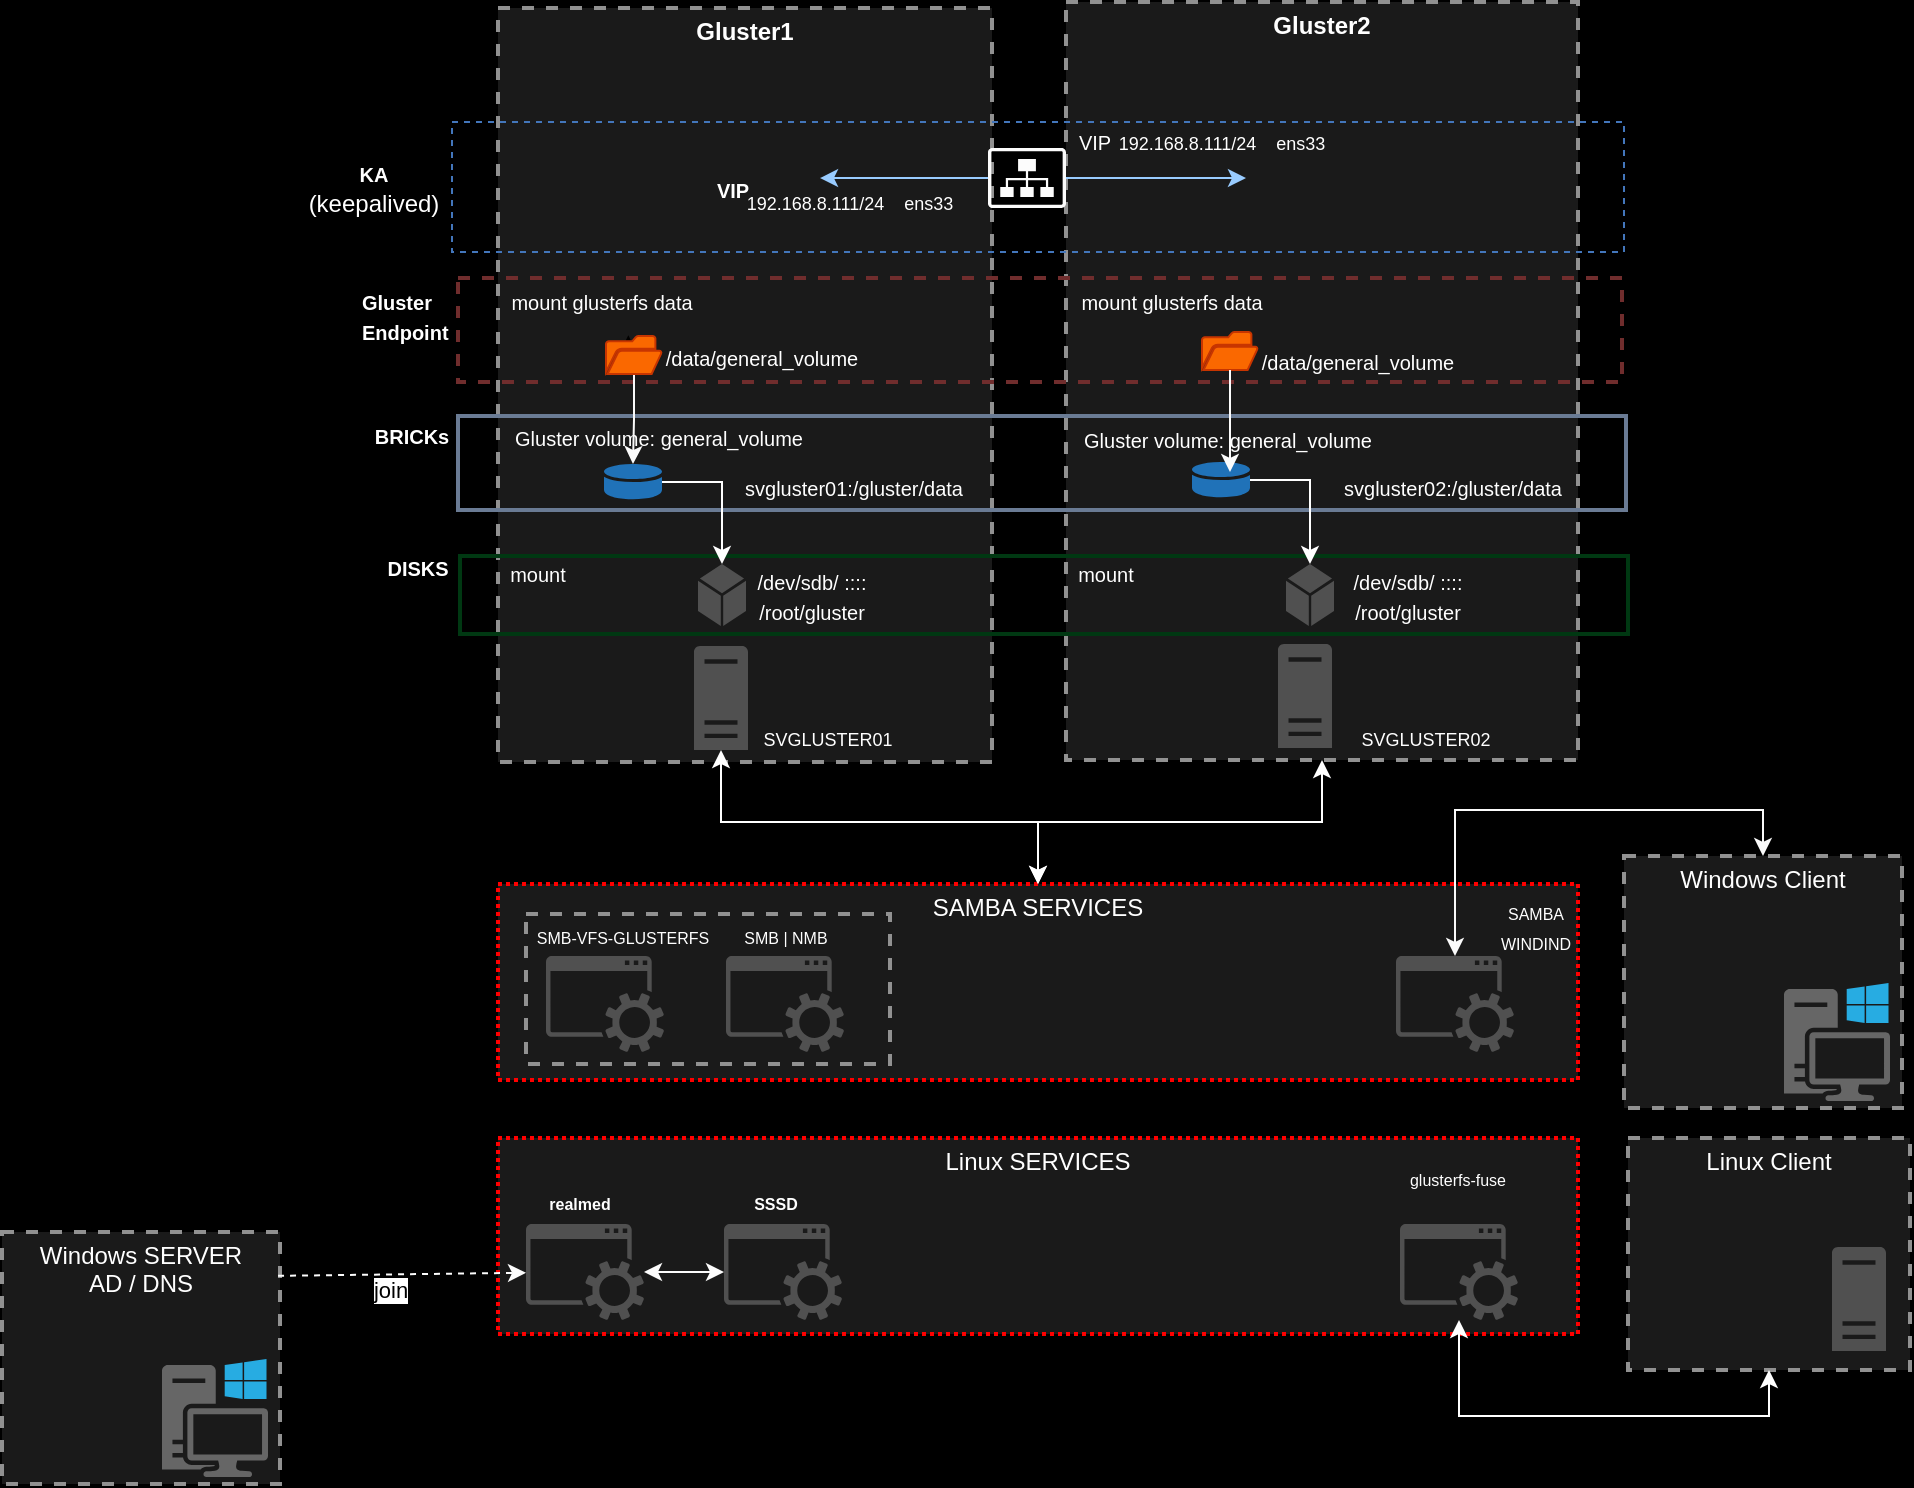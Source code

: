 <mxfile version="21.7.4" type="github">
  <diagram name="Page-1" id="EErB0_9Ms5p8q_dwDp6E">
    <mxGraphModel dx="1258" dy="793" grid="0" gridSize="10" guides="1" tooltips="1" connect="1" arrows="1" fold="1" page="1" pageScale="1" pageWidth="1100" pageHeight="850" background="#000000" math="0" shadow="0">
      <root>
        <mxCell id="0" />
        <mxCell id="1" parent="0" />
        <mxCell id="-cRmm2bhOpHY67rZ3RoN-47" value="&lt;font color=&quot;#ffffff&quot;&gt;Linux SERVICES&lt;/font&gt;" style="fontStyle=0;verticalAlign=top;align=center;spacingTop=-2;fillColor=#1A1A1A;rounded=0;whiteSpace=wrap;html=1;strokeColor=#FF0000;strokeWidth=2;dashed=1;container=1;collapsible=0;expand=0;recursiveResize=0;dashPattern=1 1;" vertex="1" parent="1">
          <mxGeometry x="288" y="597" width="540" height="98" as="geometry" />
        </mxCell>
        <mxCell id="-cRmm2bhOpHY67rZ3RoN-55" value="" style="sketch=0;pointerEvents=1;shadow=0;dashed=0;html=1;strokeColor=none;fillColor=#505050;labelPosition=center;verticalLabelPosition=bottom;verticalAlign=top;outlineConnect=0;align=center;shape=mxgraph.office.concepts.service_application;" vertex="1" parent="-cRmm2bhOpHY67rZ3RoN-47">
          <mxGeometry x="451" y="43" width="59" height="48" as="geometry" />
        </mxCell>
        <mxCell id="-cRmm2bhOpHY67rZ3RoN-56" value="&lt;font color=&quot;#ffffff&quot;&gt;&lt;font style=&quot;font-size: 8px;&quot;&gt;glusterfs-fuse&lt;/font&gt;&lt;br&gt;&lt;/font&gt;" style="text;html=1;strokeColor=none;fillColor=none;align=center;verticalAlign=middle;whiteSpace=wrap;rounded=0;" vertex="1" parent="-cRmm2bhOpHY67rZ3RoN-47">
          <mxGeometry x="450" y="5" width="60" height="30" as="geometry" />
        </mxCell>
        <mxCell id="-cRmm2bhOpHY67rZ3RoN-58" value="" style="sketch=0;pointerEvents=1;shadow=0;dashed=0;html=1;strokeColor=none;fillColor=#505050;labelPosition=center;verticalLabelPosition=bottom;verticalAlign=top;outlineConnect=0;align=center;shape=mxgraph.office.concepts.service_application;" vertex="1" parent="-cRmm2bhOpHY67rZ3RoN-47">
          <mxGeometry x="14" y="43" width="59" height="48" as="geometry" />
        </mxCell>
        <mxCell id="-cRmm2bhOpHY67rZ3RoN-59" value="&lt;font color=&quot;#ffffff&quot;&gt;&lt;font style=&quot;font-size: 8px;&quot;&gt;&lt;b&gt;SSSD&lt;/b&gt;&lt;/font&gt;&lt;br&gt;&lt;/font&gt;" style="text;html=1;strokeColor=none;fillColor=none;align=center;verticalAlign=middle;whiteSpace=wrap;rounded=0;" vertex="1" parent="-cRmm2bhOpHY67rZ3RoN-47">
          <mxGeometry x="109" y="17" width="60" height="30" as="geometry" />
        </mxCell>
        <mxCell id="-cRmm2bhOpHY67rZ3RoN-70" value="&lt;font color=&quot;#ffffff&quot;&gt;&lt;font style=&quot;font-size: 8px;&quot;&gt;&lt;b&gt;realmed&lt;/b&gt;&lt;/font&gt;&lt;br&gt;&lt;/font&gt;" style="text;html=1;strokeColor=none;fillColor=none;align=center;verticalAlign=middle;whiteSpace=wrap;rounded=0;" vertex="1" parent="-cRmm2bhOpHY67rZ3RoN-47">
          <mxGeometry x="11" y="17" width="60" height="30" as="geometry" />
        </mxCell>
        <mxCell id="-cRmm2bhOpHY67rZ3RoN-74" value="" style="sketch=0;pointerEvents=1;shadow=0;dashed=0;html=1;strokeColor=none;fillColor=#505050;labelPosition=center;verticalLabelPosition=bottom;verticalAlign=top;outlineConnect=0;align=center;shape=mxgraph.office.concepts.service_application;" vertex="1" parent="-cRmm2bhOpHY67rZ3RoN-47">
          <mxGeometry x="113" y="43" width="59" height="48" as="geometry" />
        </mxCell>
        <mxCell id="-cRmm2bhOpHY67rZ3RoN-75" value="" style="html=1;labelBackgroundColor=#ffffff;startArrow=classic;startFill=1;startSize=6;endArrow=classic;endFill=1;endSize=6;jettySize=auto;orthogonalLoop=1;strokeWidth=1;fontSize=14;rounded=0;strokeColor=#FCFCFC;" edge="1" parent="-cRmm2bhOpHY67rZ3RoN-47" source="-cRmm2bhOpHY67rZ3RoN-58" target="-cRmm2bhOpHY67rZ3RoN-74">
          <mxGeometry width="60" height="60" relative="1" as="geometry">
            <mxPoint x="56" y="110" as="sourcePoint" />
            <mxPoint x="104" y="76" as="targetPoint" />
          </mxGeometry>
        </mxCell>
        <mxCell id="-cRmm2bhOpHY67rZ3RoN-23" value="&lt;font color=&quot;#ffffff&quot;&gt;SAMBA SERVICES&lt;/font&gt;" style="fontStyle=0;verticalAlign=top;align=center;spacingTop=-2;fillColor=#1A1A1A;rounded=0;whiteSpace=wrap;html=1;strokeColor=#FF0000;strokeWidth=2;dashed=1;container=1;collapsible=0;expand=0;recursiveResize=0;dashPattern=1 1;" vertex="1" parent="1">
          <mxGeometry x="288" y="470" width="540" height="98" as="geometry" />
        </mxCell>
        <mxCell id="-cRmm2bhOpHY67rZ3RoN-39" value="" style="fontStyle=0;verticalAlign=top;align=center;spacingTop=-2;fillColor=none;rounded=0;whiteSpace=wrap;html=1;strokeColor=#919191;strokeWidth=2;dashed=1;container=1;collapsible=0;expand=0;recursiveResize=0;" vertex="1" parent="-cRmm2bhOpHY67rZ3RoN-23">
          <mxGeometry x="14" y="15" width="182" height="75" as="geometry" />
        </mxCell>
        <mxCell id="-cRmm2bhOpHY67rZ3RoN-32" value="&lt;font color=&quot;#ffffff&quot;&gt;&lt;font style=&quot;font-size: 8px;&quot;&gt;SMB-VFS-GLUSTERFS&lt;/font&gt;&lt;br&gt;&lt;/font&gt;" style="text;html=1;strokeColor=none;fillColor=none;align=center;verticalAlign=middle;whiteSpace=wrap;rounded=0;" vertex="1" parent="-cRmm2bhOpHY67rZ3RoN-39">
          <mxGeometry x="-2" y="-4" width="101" height="30" as="geometry" />
        </mxCell>
        <mxCell id="7mGdTCOJ7hVLghNPMvug-6" value="&lt;font color=&quot;#ffffff&quot;&gt;&lt;font style=&quot;font-size: 8px;&quot;&gt;SMB | NMB&lt;/font&gt;&lt;br&gt;&lt;/font&gt;" style="text;html=1;strokeColor=none;fillColor=none;align=center;verticalAlign=middle;whiteSpace=wrap;rounded=0;" parent="-cRmm2bhOpHY67rZ3RoN-39" vertex="1">
          <mxGeometry x="99.5" y="-4" width="60" height="30" as="geometry" />
        </mxCell>
        <mxCell id="-cRmm2bhOpHY67rZ3RoN-22" value="" style="sketch=0;pointerEvents=1;shadow=0;dashed=0;html=1;strokeColor=none;fillColor=#505050;labelPosition=center;verticalLabelPosition=bottom;verticalAlign=top;outlineConnect=0;align=center;shape=mxgraph.office.concepts.service_application;" vertex="1" parent="-cRmm2bhOpHY67rZ3RoN-23">
          <mxGeometry x="24" y="36" width="59" height="48" as="geometry" />
        </mxCell>
        <mxCell id="-cRmm2bhOpHY67rZ3RoN-21" value="" style="sketch=0;pointerEvents=1;shadow=0;dashed=0;html=1;strokeColor=none;fillColor=#505050;labelPosition=center;verticalLabelPosition=bottom;verticalAlign=top;outlineConnect=0;align=center;shape=mxgraph.office.concepts.service_application;" vertex="1" parent="-cRmm2bhOpHY67rZ3RoN-23">
          <mxGeometry x="449" y="36" width="59" height="48" as="geometry" />
        </mxCell>
        <mxCell id="-cRmm2bhOpHY67rZ3RoN-30" value="&lt;font color=&quot;#ffffff&quot;&gt;&lt;font style=&quot;font-size: 8px;&quot;&gt;SAMBA WINDIND&lt;/font&gt;&lt;br&gt;&lt;/font&gt;" style="text;html=1;strokeColor=none;fillColor=none;align=center;verticalAlign=middle;whiteSpace=wrap;rounded=0;" vertex="1" parent="-cRmm2bhOpHY67rZ3RoN-23">
          <mxGeometry x="489" y="6" width="60" height="30" as="geometry" />
        </mxCell>
        <mxCell id="-cRmm2bhOpHY67rZ3RoN-31" value="" style="sketch=0;pointerEvents=1;shadow=0;dashed=0;html=1;strokeColor=none;fillColor=#505050;labelPosition=center;verticalLabelPosition=bottom;verticalAlign=top;outlineConnect=0;align=center;shape=mxgraph.office.concepts.service_application;" vertex="1" parent="-cRmm2bhOpHY67rZ3RoN-23">
          <mxGeometry x="114" y="36" width="59" height="48" as="geometry" />
        </mxCell>
        <mxCell id="-cRmm2bhOpHY67rZ3RoN-15" value="&lt;font color=&quot;#ffffff&quot;&gt;Windows Client&lt;/font&gt;" style="fontStyle=0;verticalAlign=top;align=center;spacingTop=-2;fillColor=#1A1A1A;rounded=0;whiteSpace=wrap;html=1;strokeColor=#919191;strokeWidth=2;dashed=1;container=1;collapsible=0;expand=0;recursiveResize=0;" vertex="1" parent="1">
          <mxGeometry x="851" y="456" width="139" height="126" as="geometry" />
        </mxCell>
        <mxCell id="-cRmm2bhOpHY67rZ3RoN-14" value="" style="sketch=0;pointerEvents=1;shadow=0;dashed=0;html=1;strokeColor=none;fillColor=#666666;labelPosition=center;verticalLabelPosition=bottom;verticalAlign=top;outlineConnect=0;align=center;shape=mxgraph.office.devices.workstation_pc;" vertex="1" parent="-cRmm2bhOpHY67rZ3RoN-15">
          <mxGeometry x="80" y="63.5" width="53" height="59" as="geometry" />
        </mxCell>
        <mxCell id="7mGdTCOJ7hVLghNPMvug-1" value="&lt;font color=&quot;#ffffff&quot;&gt;&lt;b&gt;Gluster1&lt;/b&gt;&lt;/font&gt;" style="fontStyle=0;verticalAlign=top;align=center;spacingTop=-2;fillColor=#1A1A1A;rounded=0;whiteSpace=wrap;html=1;strokeColor=#919191;strokeWidth=2;dashed=1;container=1;collapsible=0;expand=0;recursiveResize=0;" parent="1" vertex="1">
          <mxGeometry x="288" y="32" width="247" height="377" as="geometry" />
        </mxCell>
        <mxCell id="7mGdTCOJ7hVLghNPMvug-10" value="&lt;font color=&quot;#ffffff&quot;&gt;&lt;font style=&quot;font-size: 9px;&quot;&gt;SVGLUSTER01&lt;/font&gt;&lt;br&gt;&lt;/font&gt;" style="text;html=1;strokeColor=none;fillColor=none;align=center;verticalAlign=middle;whiteSpace=wrap;rounded=0;" parent="7mGdTCOJ7hVLghNPMvug-1" vertex="1">
          <mxGeometry x="135" y="350" width="60" height="30" as="geometry" />
        </mxCell>
        <mxCell id="7mGdTCOJ7hVLghNPMvug-3" value="" style="sketch=0;pointerEvents=1;shadow=0;dashed=0;html=1;strokeColor=none;fillColor=#505050;labelPosition=center;verticalLabelPosition=bottom;verticalAlign=top;outlineConnect=0;align=center;shape=mxgraph.office.servers.server_generic;" parent="7mGdTCOJ7hVLghNPMvug-1" vertex="1">
          <mxGeometry x="98" y="319" width="27" height="52" as="geometry" />
        </mxCell>
        <mxCell id="7mGdTCOJ7hVLghNPMvug-36" value="&lt;font color=&quot;#ffffff&quot;&gt;&lt;font size=&quot;1&quot;&gt;Gluster volume: general_volume&lt;/font&gt;&lt;br&gt;&lt;/font&gt;" style="text;html=1;strokeColor=none;fillColor=none;align=center;verticalAlign=middle;whiteSpace=wrap;rounded=0;" parent="7mGdTCOJ7hVLghNPMvug-1" vertex="1">
          <mxGeometry y="200" width="161" height="30" as="geometry" />
        </mxCell>
        <mxCell id="7mGdTCOJ7hVLghNPMvug-40" value="&lt;font color=&quot;#ffffff&quot;&gt;&lt;font size=&quot;1&quot;&gt;svgluster01:/gluster/data&lt;/font&gt;&lt;br&gt;&lt;/font&gt;" style="text;html=1;strokeColor=none;fillColor=none;align=center;verticalAlign=middle;whiteSpace=wrap;rounded=0;" parent="7mGdTCOJ7hVLghNPMvug-1" vertex="1">
          <mxGeometry x="106" y="225" width="144" height="30" as="geometry" />
        </mxCell>
        <mxCell id="7mGdTCOJ7hVLghNPMvug-47" value="" style="sketch=0;shadow=0;dashed=0;html=1;strokeColor=none;labelPosition=center;verticalLabelPosition=bottom;verticalAlign=top;outlineConnect=0;align=center;shape=mxgraph.office.databases.database_mini_1;fillColor=#2072B8;" parent="7mGdTCOJ7hVLghNPMvug-1" vertex="1">
          <mxGeometry x="53" y="228" width="29" height="18" as="geometry" />
        </mxCell>
        <mxCell id="7mGdTCOJ7hVLghNPMvug-2" value="&lt;font color=&quot;#ffffff&quot;&gt;&lt;b&gt;Gluster2&lt;/b&gt;&lt;/font&gt;" style="fontStyle=0;verticalAlign=top;align=center;spacingTop=-2;fillColor=#1A1A1A;rounded=0;whiteSpace=wrap;html=1;strokeColor=#919191;strokeWidth=2;dashed=1;container=1;collapsible=0;expand=0;recursiveResize=0;" parent="1" vertex="1">
          <mxGeometry x="572" y="29" width="256" height="379" as="geometry" />
        </mxCell>
        <mxCell id="7mGdTCOJ7hVLghNPMvug-4" value="" style="sketch=0;pointerEvents=1;shadow=0;dashed=0;html=1;strokeColor=none;fillColor=#505050;labelPosition=center;verticalLabelPosition=bottom;verticalAlign=top;outlineConnect=0;align=center;shape=mxgraph.office.servers.server_generic;" parent="7mGdTCOJ7hVLghNPMvug-2" vertex="1">
          <mxGeometry x="106" y="321" width="27" height="52" as="geometry" />
        </mxCell>
        <mxCell id="7mGdTCOJ7hVLghNPMvug-35" value="" style="fontStyle=0;verticalAlign=top;align=center;spacingTop=-2;fillColor=none;rounded=0;whiteSpace=wrap;html=1;strokeColor=#6A7B94;strokeWidth=2;container=1;collapsible=0;expand=0;recursiveResize=0;" parent="7mGdTCOJ7hVLghNPMvug-2" vertex="1">
          <mxGeometry x="-304" y="207" width="584" height="47" as="geometry" />
        </mxCell>
        <mxCell id="7mGdTCOJ7hVLghNPMvug-38" value="&lt;font color=&quot;#ffffff&quot;&gt;&lt;font size=&quot;1&quot;&gt;Gluster volume: general_volume&lt;/font&gt;&lt;br&gt;&lt;/font&gt;" style="text;html=1;strokeColor=none;fillColor=none;align=center;verticalAlign=middle;whiteSpace=wrap;rounded=0;" parent="7mGdTCOJ7hVLghNPMvug-35" vertex="1">
          <mxGeometry x="305" y="-3" width="160" height="30" as="geometry" />
        </mxCell>
        <mxCell id="7mGdTCOJ7hVLghNPMvug-46" value="&lt;font color=&quot;#ffffff&quot;&gt;&lt;font size=&quot;1&quot;&gt;svgluster02:/gluster/data&lt;/font&gt;&lt;br&gt;&lt;/font&gt;" style="text;html=1;strokeColor=none;fillColor=none;align=center;verticalAlign=middle;whiteSpace=wrap;rounded=0;" parent="7mGdTCOJ7hVLghNPMvug-35" vertex="1">
          <mxGeometry x="421" y="21" width="153" height="30" as="geometry" />
        </mxCell>
        <mxCell id="7mGdTCOJ7hVLghNPMvug-49" value="" style="sketch=0;shadow=0;dashed=0;html=1;strokeColor=none;labelPosition=center;verticalLabelPosition=bottom;verticalAlign=top;outlineConnect=0;align=center;shape=mxgraph.office.databases.database_mini_1;fillColor=#2072B8;" parent="7mGdTCOJ7hVLghNPMvug-35" vertex="1">
          <mxGeometry x="367" y="23" width="29" height="18" as="geometry" />
        </mxCell>
        <mxCell id="-cRmm2bhOpHY67rZ3RoN-29" value="&lt;font color=&quot;#ffffff&quot;&gt;&lt;font style=&quot;font-size: 9px;&quot;&gt;SVGLUSTER02&lt;/font&gt;&lt;br&gt;&lt;/font&gt;" style="text;html=1;strokeColor=none;fillColor=none;align=center;verticalAlign=middle;whiteSpace=wrap;rounded=0;" vertex="1" parent="7mGdTCOJ7hVLghNPMvug-2">
          <mxGeometry x="150" y="353" width="60" height="30" as="geometry" />
        </mxCell>
        <mxCell id="7mGdTCOJ7hVLghNPMvug-28" value="" style="fontStyle=0;verticalAlign=top;align=center;spacingTop=-2;fillColor=none;rounded=0;whiteSpace=wrap;html=1;strokeColor=#003812;strokeWidth=2;container=1;collapsible=0;expand=0;recursiveResize=0;" parent="1" vertex="1">
          <mxGeometry x="269" y="306" width="584" height="39" as="geometry" />
        </mxCell>
        <mxCell id="7mGdTCOJ7hVLghNPMvug-29" value="" style="sketch=0;pointerEvents=1;shadow=0;dashed=0;html=1;strokeColor=none;fillColor=#505050;labelPosition=center;verticalLabelPosition=bottom;verticalAlign=top;outlineConnect=0;align=center;shape=mxgraph.office.concepts.node_generic;" parent="7mGdTCOJ7hVLghNPMvug-28" vertex="1">
          <mxGeometry x="119" y="4" width="24" height="31" as="geometry" />
        </mxCell>
        <mxCell id="7mGdTCOJ7hVLghNPMvug-30" value="" style="sketch=0;pointerEvents=1;shadow=0;dashed=0;html=1;strokeColor=none;fillColor=#505050;labelPosition=center;verticalLabelPosition=bottom;verticalAlign=top;outlineConnect=0;align=center;shape=mxgraph.office.concepts.node_generic;" parent="7mGdTCOJ7hVLghNPMvug-28" vertex="1">
          <mxGeometry x="413" y="4" width="24" height="31" as="geometry" />
        </mxCell>
        <mxCell id="7mGdTCOJ7hVLghNPMvug-31" value="&lt;font color=&quot;#ffffff&quot;&gt;&lt;font size=&quot;1&quot;&gt;mount&lt;/font&gt;&lt;br&gt;&lt;/font&gt;" style="text;html=1;strokeColor=none;fillColor=none;align=center;verticalAlign=middle;whiteSpace=wrap;rounded=0;" parent="7mGdTCOJ7hVLghNPMvug-28" vertex="1">
          <mxGeometry x="293" y="-6" width="60" height="30" as="geometry" />
        </mxCell>
        <mxCell id="7mGdTCOJ7hVLghNPMvug-32" value="&lt;font color=&quot;#ffffff&quot;&gt;&lt;font size=&quot;1&quot;&gt;mount&lt;/font&gt;&lt;br&gt;&lt;/font&gt;" style="text;html=1;strokeColor=none;fillColor=none;align=center;verticalAlign=middle;whiteSpace=wrap;rounded=0;" parent="7mGdTCOJ7hVLghNPMvug-28" vertex="1">
          <mxGeometry x="9" y="-6" width="60" height="30" as="geometry" />
        </mxCell>
        <mxCell id="7mGdTCOJ7hVLghNPMvug-33" value="&lt;font color=&quot;#ffffff&quot;&gt;&lt;font size=&quot;1&quot;&gt;/dev/sdb/ :::: /root/gluster&lt;/font&gt;&lt;br&gt;&lt;/font&gt;" style="text;html=1;strokeColor=none;fillColor=none;align=center;verticalAlign=middle;whiteSpace=wrap;rounded=0;" parent="7mGdTCOJ7hVLghNPMvug-28" vertex="1">
          <mxGeometry x="146" y="5" width="60" height="30" as="geometry" />
        </mxCell>
        <mxCell id="7mGdTCOJ7hVLghNPMvug-34" value="&lt;font color=&quot;#ffffff&quot;&gt;&lt;font size=&quot;1&quot;&gt;/dev/sdb/ :::: /root/gluster&lt;/font&gt;&lt;br&gt;&lt;/font&gt;" style="text;html=1;strokeColor=none;fillColor=none;align=center;verticalAlign=middle;whiteSpace=wrap;rounded=0;" parent="7mGdTCOJ7hVLghNPMvug-28" vertex="1">
          <mxGeometry x="444" y="4.5" width="60" height="30" as="geometry" />
        </mxCell>
        <mxCell id="7mGdTCOJ7hVLghNPMvug-39" value="&lt;font color=&quot;#ffffff&quot;&gt;&lt;font size=&quot;1&quot;&gt;&lt;b&gt;KA&lt;br&gt;&lt;/b&gt;&lt;/font&gt;(keepalived)&lt;br&gt;&lt;/font&gt;" style="text;html=1;strokeColor=none;fillColor=none;align=center;verticalAlign=middle;whiteSpace=wrap;rounded=0;" parent="1" vertex="1">
          <mxGeometry x="179" y="106.5" width="94" height="30" as="geometry" />
        </mxCell>
        <mxCell id="7mGdTCOJ7hVLghNPMvug-51" value="" style="edgeStyle=orthogonalEdgeStyle;rounded=0;orthogonalLoop=1;jettySize=auto;html=1;strokeColor=#FFFFFF;" parent="1" source="7mGdTCOJ7hVLghNPMvug-47" target="7mGdTCOJ7hVLghNPMvug-29" edge="1">
          <mxGeometry relative="1" as="geometry" />
        </mxCell>
        <mxCell id="7mGdTCOJ7hVLghNPMvug-52" value="" style="edgeStyle=orthogonalEdgeStyle;rounded=0;orthogonalLoop=1;jettySize=auto;html=1;strokeColor=#FFFFFF;" parent="1" source="7mGdTCOJ7hVLghNPMvug-49" target="7mGdTCOJ7hVLghNPMvug-30" edge="1">
          <mxGeometry relative="1" as="geometry" />
        </mxCell>
        <mxCell id="7mGdTCOJ7hVLghNPMvug-53" value="" style="fontStyle=0;verticalAlign=top;align=center;spacingTop=-2;fillColor=none;rounded=0;whiteSpace=wrap;html=1;strokeColor=#702D2D;strokeWidth=2;dashed=1;container=1;collapsible=0;expand=0;recursiveResize=0;" parent="1" vertex="1">
          <mxGeometry x="268" y="167" width="582" height="52" as="geometry" />
        </mxCell>
        <mxCell id="7mGdTCOJ7hVLghNPMvug-54" value="&lt;font color=&quot;#ffffff&quot;&gt;&lt;font size=&quot;1&quot;&gt;mount glusterfs data&lt;/font&gt;&lt;br&gt;&lt;/font&gt;" style="text;html=1;strokeColor=none;fillColor=none;align=center;verticalAlign=middle;whiteSpace=wrap;rounded=0;" parent="7mGdTCOJ7hVLghNPMvug-53" vertex="1">
          <mxGeometry x="11" y="-3" width="122" height="30" as="geometry" />
        </mxCell>
        <mxCell id="7mGdTCOJ7hVLghNPMvug-55" value="&lt;font color=&quot;#ffffff&quot;&gt;&lt;font size=&quot;1&quot;&gt;mount glusterfs data&lt;/font&gt;&lt;br&gt;&lt;/font&gt;" style="text;html=1;strokeColor=none;fillColor=none;align=center;verticalAlign=middle;whiteSpace=wrap;rounded=0;" parent="7mGdTCOJ7hVLghNPMvug-53" vertex="1">
          <mxGeometry x="296" y="-3" width="122" height="30" as="geometry" />
        </mxCell>
        <mxCell id="7mGdTCOJ7hVLghNPMvug-62" value="&lt;font color=&quot;#ffffff&quot;&gt;&lt;font size=&quot;1&quot;&gt;/data/general_volume&lt;/font&gt;&lt;br&gt;&lt;/font&gt;" style="text;html=1;strokeColor=none;fillColor=none;align=center;verticalAlign=middle;whiteSpace=wrap;rounded=0;" parent="7mGdTCOJ7hVLghNPMvug-53" vertex="1">
          <mxGeometry x="91" y="25" width="122" height="30" as="geometry" />
        </mxCell>
        <mxCell id="7mGdTCOJ7hVLghNPMvug-66" value="&lt;font color=&quot;#ffffff&quot;&gt;&lt;font size=&quot;1&quot;&gt;/data/general_volume&lt;/font&gt;&lt;br&gt;&lt;/font&gt;" style="text;html=1;strokeColor=none;fillColor=none;align=center;verticalAlign=middle;whiteSpace=wrap;rounded=0;" parent="7mGdTCOJ7hVLghNPMvug-53" vertex="1">
          <mxGeometry x="389" y="27" width="122" height="30" as="geometry" />
        </mxCell>
        <mxCell id="7mGdTCOJ7hVLghNPMvug-67" value="" style="sketch=0;pointerEvents=1;shadow=0;dashed=0;html=1;strokeColor=#C73500;fillColor=#fa6800;labelPosition=center;verticalLabelPosition=bottom;verticalAlign=top;outlineConnect=0;align=center;shape=mxgraph.office.concepts.folder_open;fontColor=#000000;" parent="7mGdTCOJ7hVLghNPMvug-53" vertex="1">
          <mxGeometry x="372" y="27" width="28" height="19" as="geometry" />
        </mxCell>
        <mxCell id="7mGdTCOJ7hVLghNPMvug-56" value="&lt;font color=&quot;#ffffff&quot;&gt;&lt;font size=&quot;1&quot;&gt;&lt;b&gt;BRICKs&lt;/b&gt;&lt;/font&gt;&lt;br&gt;&lt;/font&gt;" style="text;html=1;strokeColor=none;fillColor=none;align=center;verticalAlign=middle;whiteSpace=wrap;rounded=0;" parent="1" vertex="1">
          <mxGeometry x="220" y="235" width="50" height="22" as="geometry" />
        </mxCell>
        <mxCell id="7mGdTCOJ7hVLghNPMvug-61" value="" style="edgeStyle=orthogonalEdgeStyle;rounded=0;orthogonalLoop=1;jettySize=auto;html=1;entryX=0.399;entryY=-0.02;entryDx=0;entryDy=0;entryPerimeter=0;" parent="1" target="7mGdTCOJ7hVLghNPMvug-60" edge="1">
          <mxGeometry relative="1" as="geometry">
            <mxPoint x="355.5" y="211" as="sourcePoint" />
            <mxPoint x="356" y="232" as="targetPoint" />
          </mxGeometry>
        </mxCell>
        <mxCell id="7mGdTCOJ7hVLghNPMvug-63" value="" style="edgeStyle=orthogonalEdgeStyle;rounded=0;orthogonalLoop=1;jettySize=auto;html=1;strokeColor=#FAFAFA;" parent="1" source="7mGdTCOJ7hVLghNPMvug-60" target="7mGdTCOJ7hVLghNPMvug-47" edge="1">
          <mxGeometry relative="1" as="geometry" />
        </mxCell>
        <mxCell id="7mGdTCOJ7hVLghNPMvug-60" value="" style="sketch=0;pointerEvents=1;shadow=0;dashed=0;html=1;strokeColor=#C73500;fillColor=#fa6800;labelPosition=center;verticalLabelPosition=bottom;verticalAlign=top;outlineConnect=0;align=center;shape=mxgraph.office.concepts.folder_open;fontColor=#000000;" parent="1" vertex="1">
          <mxGeometry x="342" y="196" width="28" height="19" as="geometry" />
        </mxCell>
        <mxCell id="7mGdTCOJ7hVLghNPMvug-68" value="" style="edgeStyle=orthogonalEdgeStyle;rounded=0;orthogonalLoop=1;jettySize=auto;html=1;strokeColor=#FCFCFC;" parent="1" source="7mGdTCOJ7hVLghNPMvug-67" edge="1">
          <mxGeometry relative="1" as="geometry">
            <mxPoint x="654" y="264" as="targetPoint" />
          </mxGeometry>
        </mxCell>
        <mxCell id="7mGdTCOJ7hVLghNPMvug-70" value="" style="fontStyle=0;verticalAlign=top;align=center;spacingTop=-2;fillColor=none;rounded=0;whiteSpace=wrap;html=1;strokeColor=#4376BB;strokeWidth=1;dashed=1;container=1;collapsible=0;expand=0;recursiveResize=0;" parent="1" vertex="1">
          <mxGeometry x="265" y="89" width="586" height="65" as="geometry" />
        </mxCell>
        <mxCell id="-cRmm2bhOpHY67rZ3RoN-1" value="&lt;font color=&quot;#ffffff&quot;&gt;&lt;font size=&quot;1&quot;&gt;&lt;b&gt;VIP&lt;/b&gt;&lt;/font&gt;&lt;br&gt;&lt;/font&gt;" style="text;html=1;strokeColor=none;fillColor=none;align=center;verticalAlign=middle;whiteSpace=wrap;rounded=0;" vertex="1" parent="7mGdTCOJ7hVLghNPMvug-70">
          <mxGeometry x="124" y="24.5" width="33" height="19" as="geometry" />
        </mxCell>
        <mxCell id="-cRmm2bhOpHY67rZ3RoN-2" value="&lt;font color=&quot;#ffffff&quot;&gt;&lt;font size=&quot;1&quot;&gt;VIP&lt;/font&gt;&lt;br&gt;&lt;/font&gt;" style="text;html=1;strokeColor=none;fillColor=none;align=center;verticalAlign=middle;whiteSpace=wrap;rounded=0;" vertex="1" parent="7mGdTCOJ7hVLghNPMvug-70">
          <mxGeometry x="305" width="33" height="19" as="geometry" />
        </mxCell>
        <mxCell id="-cRmm2bhOpHY67rZ3RoN-5" value="&lt;font style=&quot;font-size: 9px;&quot; color=&quot;#ffffff&quot;&gt;192.168.8.111/24&amp;nbsp; &amp;nbsp; ens33&lt;br&gt;&lt;/font&gt;" style="text;html=1;strokeColor=none;fillColor=none;align=center;verticalAlign=middle;whiteSpace=wrap;rounded=0;" vertex="1" parent="7mGdTCOJ7hVLghNPMvug-70">
          <mxGeometry x="138" y="24.5" width="122" height="30" as="geometry" />
        </mxCell>
        <mxCell id="-cRmm2bhOpHY67rZ3RoN-11" value="" style="sketch=0;pointerEvents=1;shadow=0;dashed=0;html=1;strokeColor=none;fillColor=#FCFCFC;labelPosition=center;verticalLabelPosition=bottom;verticalAlign=top;outlineConnect=0;align=center;shape=mxgraph.office.sites.site_collection;" vertex="1" parent="7mGdTCOJ7hVLghNPMvug-70">
          <mxGeometry x="268" y="13" width="39" height="30" as="geometry" />
        </mxCell>
        <mxCell id="-cRmm2bhOpHY67rZ3RoN-57" value="&lt;font style=&quot;font-size: 9px;&quot; color=&quot;#ffffff&quot;&gt;192.168.8.111/24&amp;nbsp; &amp;nbsp; ens33&lt;br&gt;&lt;/font&gt;" style="text;html=1;strokeColor=none;fillColor=none;align=center;verticalAlign=middle;whiteSpace=wrap;rounded=0;" vertex="1" parent="7mGdTCOJ7hVLghNPMvug-70">
          <mxGeometry x="324" y="-5.5" width="122" height="30" as="geometry" />
        </mxCell>
        <mxCell id="-cRmm2bhOpHY67rZ3RoN-61" value="" style="html=1;labelBackgroundColor=#ffffff;endArrow=classic;endFill=1;endSize=6;jettySize=auto;orthogonalLoop=1;strokeWidth=1;fontSize=14;rounded=0;entryX=0.314;entryY=0.431;entryDx=0;entryDy=0;entryPerimeter=0;strokeColor=#99CCFF;" edge="1" parent="7mGdTCOJ7hVLghNPMvug-70" source="-cRmm2bhOpHY67rZ3RoN-11" target="7mGdTCOJ7hVLghNPMvug-70">
          <mxGeometry width="60" height="60" relative="1" as="geometry">
            <mxPoint x="170" y="54.5" as="sourcePoint" />
            <mxPoint x="230" y="-5.5" as="targetPoint" />
          </mxGeometry>
        </mxCell>
        <mxCell id="-cRmm2bhOpHY67rZ3RoN-62" value="" style="html=1;labelBackgroundColor=#ffffff;endArrow=classic;endFill=1;endSize=6;jettySize=auto;orthogonalLoop=1;strokeWidth=1;fontSize=14;rounded=0;strokeColor=#99CCFF;" edge="1" parent="7mGdTCOJ7hVLghNPMvug-70" source="-cRmm2bhOpHY67rZ3RoN-11">
          <mxGeometry width="60" height="60" relative="1" as="geometry">
            <mxPoint x="473" y="31.94" as="sourcePoint" />
            <mxPoint x="397" y="28" as="targetPoint" />
          </mxGeometry>
        </mxCell>
        <mxCell id="7mGdTCOJ7hVLghNPMvug-71" value="&lt;div style=&quot;text-align: left;&quot;&gt;&lt;span style=&quot;font-size: x-small; color: rgb(255, 255, 255); background-color: initial;&quot;&gt;&lt;b&gt;Gluster Endpoint&amp;nbsp;&lt;/b&gt;&lt;/span&gt;&lt;/div&gt;" style="text;html=1;strokeColor=none;fillColor=none;align=center;verticalAlign=middle;whiteSpace=wrap;rounded=0;" parent="1" vertex="1">
          <mxGeometry x="221" y="171" width="44" height="30" as="geometry" />
        </mxCell>
        <mxCell id="7mGdTCOJ7hVLghNPMvug-72" value="&lt;font color=&quot;#ffffff&quot;&gt;&lt;font size=&quot;1&quot;&gt;&lt;b&gt;DISKS&lt;/b&gt;&lt;/font&gt;&lt;br&gt;&lt;/font&gt;" style="text;html=1;strokeColor=none;fillColor=none;align=center;verticalAlign=middle;whiteSpace=wrap;rounded=0;" parent="1" vertex="1">
          <mxGeometry x="223" y="301" width="50" height="22" as="geometry" />
        </mxCell>
        <mxCell id="-cRmm2bhOpHY67rZ3RoN-16" value="&lt;font color=&quot;#ffffff&quot;&gt;Linux Client&lt;/font&gt;" style="fontStyle=0;verticalAlign=top;align=center;spacingTop=-2;fillColor=#1A1A1A;rounded=0;whiteSpace=wrap;html=1;strokeColor=#919191;strokeWidth=2;dashed=1;container=1;collapsible=0;expand=0;recursiveResize=0;" vertex="1" parent="1">
          <mxGeometry x="853" y="597" width="141" height="116" as="geometry" />
        </mxCell>
        <mxCell id="-cRmm2bhOpHY67rZ3RoN-19" value="" style="sketch=0;pointerEvents=1;shadow=0;dashed=0;html=1;strokeColor=none;fillColor=#505050;labelPosition=center;verticalLabelPosition=bottom;verticalAlign=top;outlineConnect=0;align=center;shape=mxgraph.office.servers.server_generic;" vertex="1" parent="-cRmm2bhOpHY67rZ3RoN-16">
          <mxGeometry x="102" y="54.5" width="27" height="52" as="geometry" />
        </mxCell>
        <mxCell id="-cRmm2bhOpHY67rZ3RoN-37" value="" style="edgeStyle=elbowEdgeStyle;rounded=0;elbow=vertical;html=1;labelBackgroundColor=#ffffff;startArrow=classic;startFill=1;startSize=6;endArrow=classic;endFill=1;endSize=6;jettySize=auto;orthogonalLoop=1;strokeWidth=1;fontSize=14;entryX=0.5;entryY=1;entryDx=0;entryDy=0;exitX=0.5;exitY=0;exitDx=0;exitDy=0;strokeColor=#FFFFFF;" edge="1" parent="1" source="-cRmm2bhOpHY67rZ3RoN-23" target="7mGdTCOJ7hVLghNPMvug-2">
          <mxGeometry width="60" height="60" relative="1" as="geometry">
            <mxPoint x="566" y="466" as="sourcePoint" />
            <mxPoint x="626" y="406" as="targetPoint" />
          </mxGeometry>
        </mxCell>
        <mxCell id="-cRmm2bhOpHY67rZ3RoN-38" value="" style="edgeStyle=elbowEdgeStyle;rounded=0;elbow=vertical;html=1;labelBackgroundColor=#ffffff;startArrow=classic;startFill=1;startSize=6;endArrow=classic;endFill=1;endSize=6;jettySize=auto;orthogonalLoop=1;strokeWidth=1;fontSize=14;entryX=0.5;entryY=0;entryDx=0;entryDy=0;strokeColor=#FFFFFF;" edge="1" parent="1" source="7mGdTCOJ7hVLghNPMvug-3" target="-cRmm2bhOpHY67rZ3RoN-23">
          <mxGeometry width="60" height="60" relative="1" as="geometry">
            <mxPoint x="389" y="471" as="sourcePoint" />
            <mxPoint x="531" y="409" as="targetPoint" />
            <Array as="points">
              <mxPoint x="483" y="439" />
            </Array>
          </mxGeometry>
        </mxCell>
        <mxCell id="-cRmm2bhOpHY67rZ3RoN-44" value="" style="edgeStyle=elbowEdgeStyle;rounded=0;elbow=vertical;html=1;labelBackgroundColor=#ffffff;startArrow=classic;startFill=1;startSize=6;endArrow=classic;endFill=1;endSize=6;jettySize=auto;orthogonalLoop=1;strokeWidth=1;fontSize=14;entryX=0.5;entryY=1;entryDx=0;entryDy=0;strokeColor=#FFFFFF;" edge="1" parent="1" source="-cRmm2bhOpHY67rZ3RoN-55" target="-cRmm2bhOpHY67rZ3RoN-16">
          <mxGeometry width="60" height="60" relative="1" as="geometry">
            <mxPoint x="661" y="553" as="sourcePoint" />
            <mxPoint x="1022" y="528" as="targetPoint" />
            <Array as="points">
              <mxPoint x="839" y="736" />
            </Array>
          </mxGeometry>
        </mxCell>
        <mxCell id="-cRmm2bhOpHY67rZ3RoN-60" value="" style="edgeStyle=elbowEdgeStyle;rounded=0;elbow=vertical;html=1;labelBackgroundColor=#ffffff;startArrow=classic;startFill=1;startSize=6;endArrow=classic;endFill=1;endSize=6;jettySize=auto;orthogonalLoop=1;strokeWidth=1;fontSize=14;entryX=0.5;entryY=0;entryDx=0;entryDy=0;strokeColor=#FAFAFA;" edge="1" parent="1" source="-cRmm2bhOpHY67rZ3RoN-21" target="-cRmm2bhOpHY67rZ3RoN-15">
          <mxGeometry width="60" height="60" relative="1" as="geometry">
            <mxPoint x="773" y="459" as="sourcePoint" />
            <mxPoint x="878.5" y="459" as="targetPoint" />
            <Array as="points">
              <mxPoint x="841" y="433" />
            </Array>
          </mxGeometry>
        </mxCell>
        <mxCell id="-cRmm2bhOpHY67rZ3RoN-68" value="&lt;font color=&quot;#ffffff&quot;&gt;Windows SERVER&lt;br&gt;AD / DNS&lt;br&gt;&lt;/font&gt;" style="fontStyle=0;verticalAlign=top;align=center;spacingTop=-2;fillColor=#1A1A1A;rounded=0;whiteSpace=wrap;html=1;strokeColor=#919191;strokeWidth=2;dashed=1;container=1;collapsible=0;expand=0;recursiveResize=0;" vertex="1" parent="1">
          <mxGeometry x="40" y="644" width="139" height="126" as="geometry" />
        </mxCell>
        <mxCell id="-cRmm2bhOpHY67rZ3RoN-69" value="" style="sketch=0;pointerEvents=1;shadow=0;dashed=0;html=1;strokeColor=none;fillColor=#666666;labelPosition=center;verticalLabelPosition=bottom;verticalAlign=top;outlineConnect=0;align=center;shape=mxgraph.office.devices.workstation_pc;" vertex="1" parent="-cRmm2bhOpHY67rZ3RoN-68">
          <mxGeometry x="80" y="63.5" width="53" height="59" as="geometry" />
        </mxCell>
        <mxCell id="-cRmm2bhOpHY67rZ3RoN-72" value="" style="html=1;labelBackgroundColor=#ffffff;endArrow=classic;endFill=1;endSize=6;jettySize=auto;orthogonalLoop=1;strokeWidth=1;fontSize=14;rounded=0;exitX=0.993;exitY=0.174;exitDx=0;exitDy=0;exitPerimeter=0;strokeColor=#FCFCFC;dashed=1;" edge="1" parent="1" source="-cRmm2bhOpHY67rZ3RoN-68" target="-cRmm2bhOpHY67rZ3RoN-58">
          <mxGeometry width="60" height="60" relative="1" as="geometry">
            <mxPoint x="194" y="695" as="sourcePoint" />
            <mxPoint x="254" y="635" as="targetPoint" />
          </mxGeometry>
        </mxCell>
        <mxCell id="-cRmm2bhOpHY67rZ3RoN-73" value="join" style="edgeLabel;html=1;align=center;verticalAlign=middle;resizable=0;points=[];" vertex="1" connectable="0" parent="-cRmm2bhOpHY67rZ3RoN-72">
          <mxGeometry x="-0.188" y="-3" relative="1" as="geometry">
            <mxPoint x="5" y="4" as="offset" />
          </mxGeometry>
        </mxCell>
      </root>
    </mxGraphModel>
  </diagram>
</mxfile>
